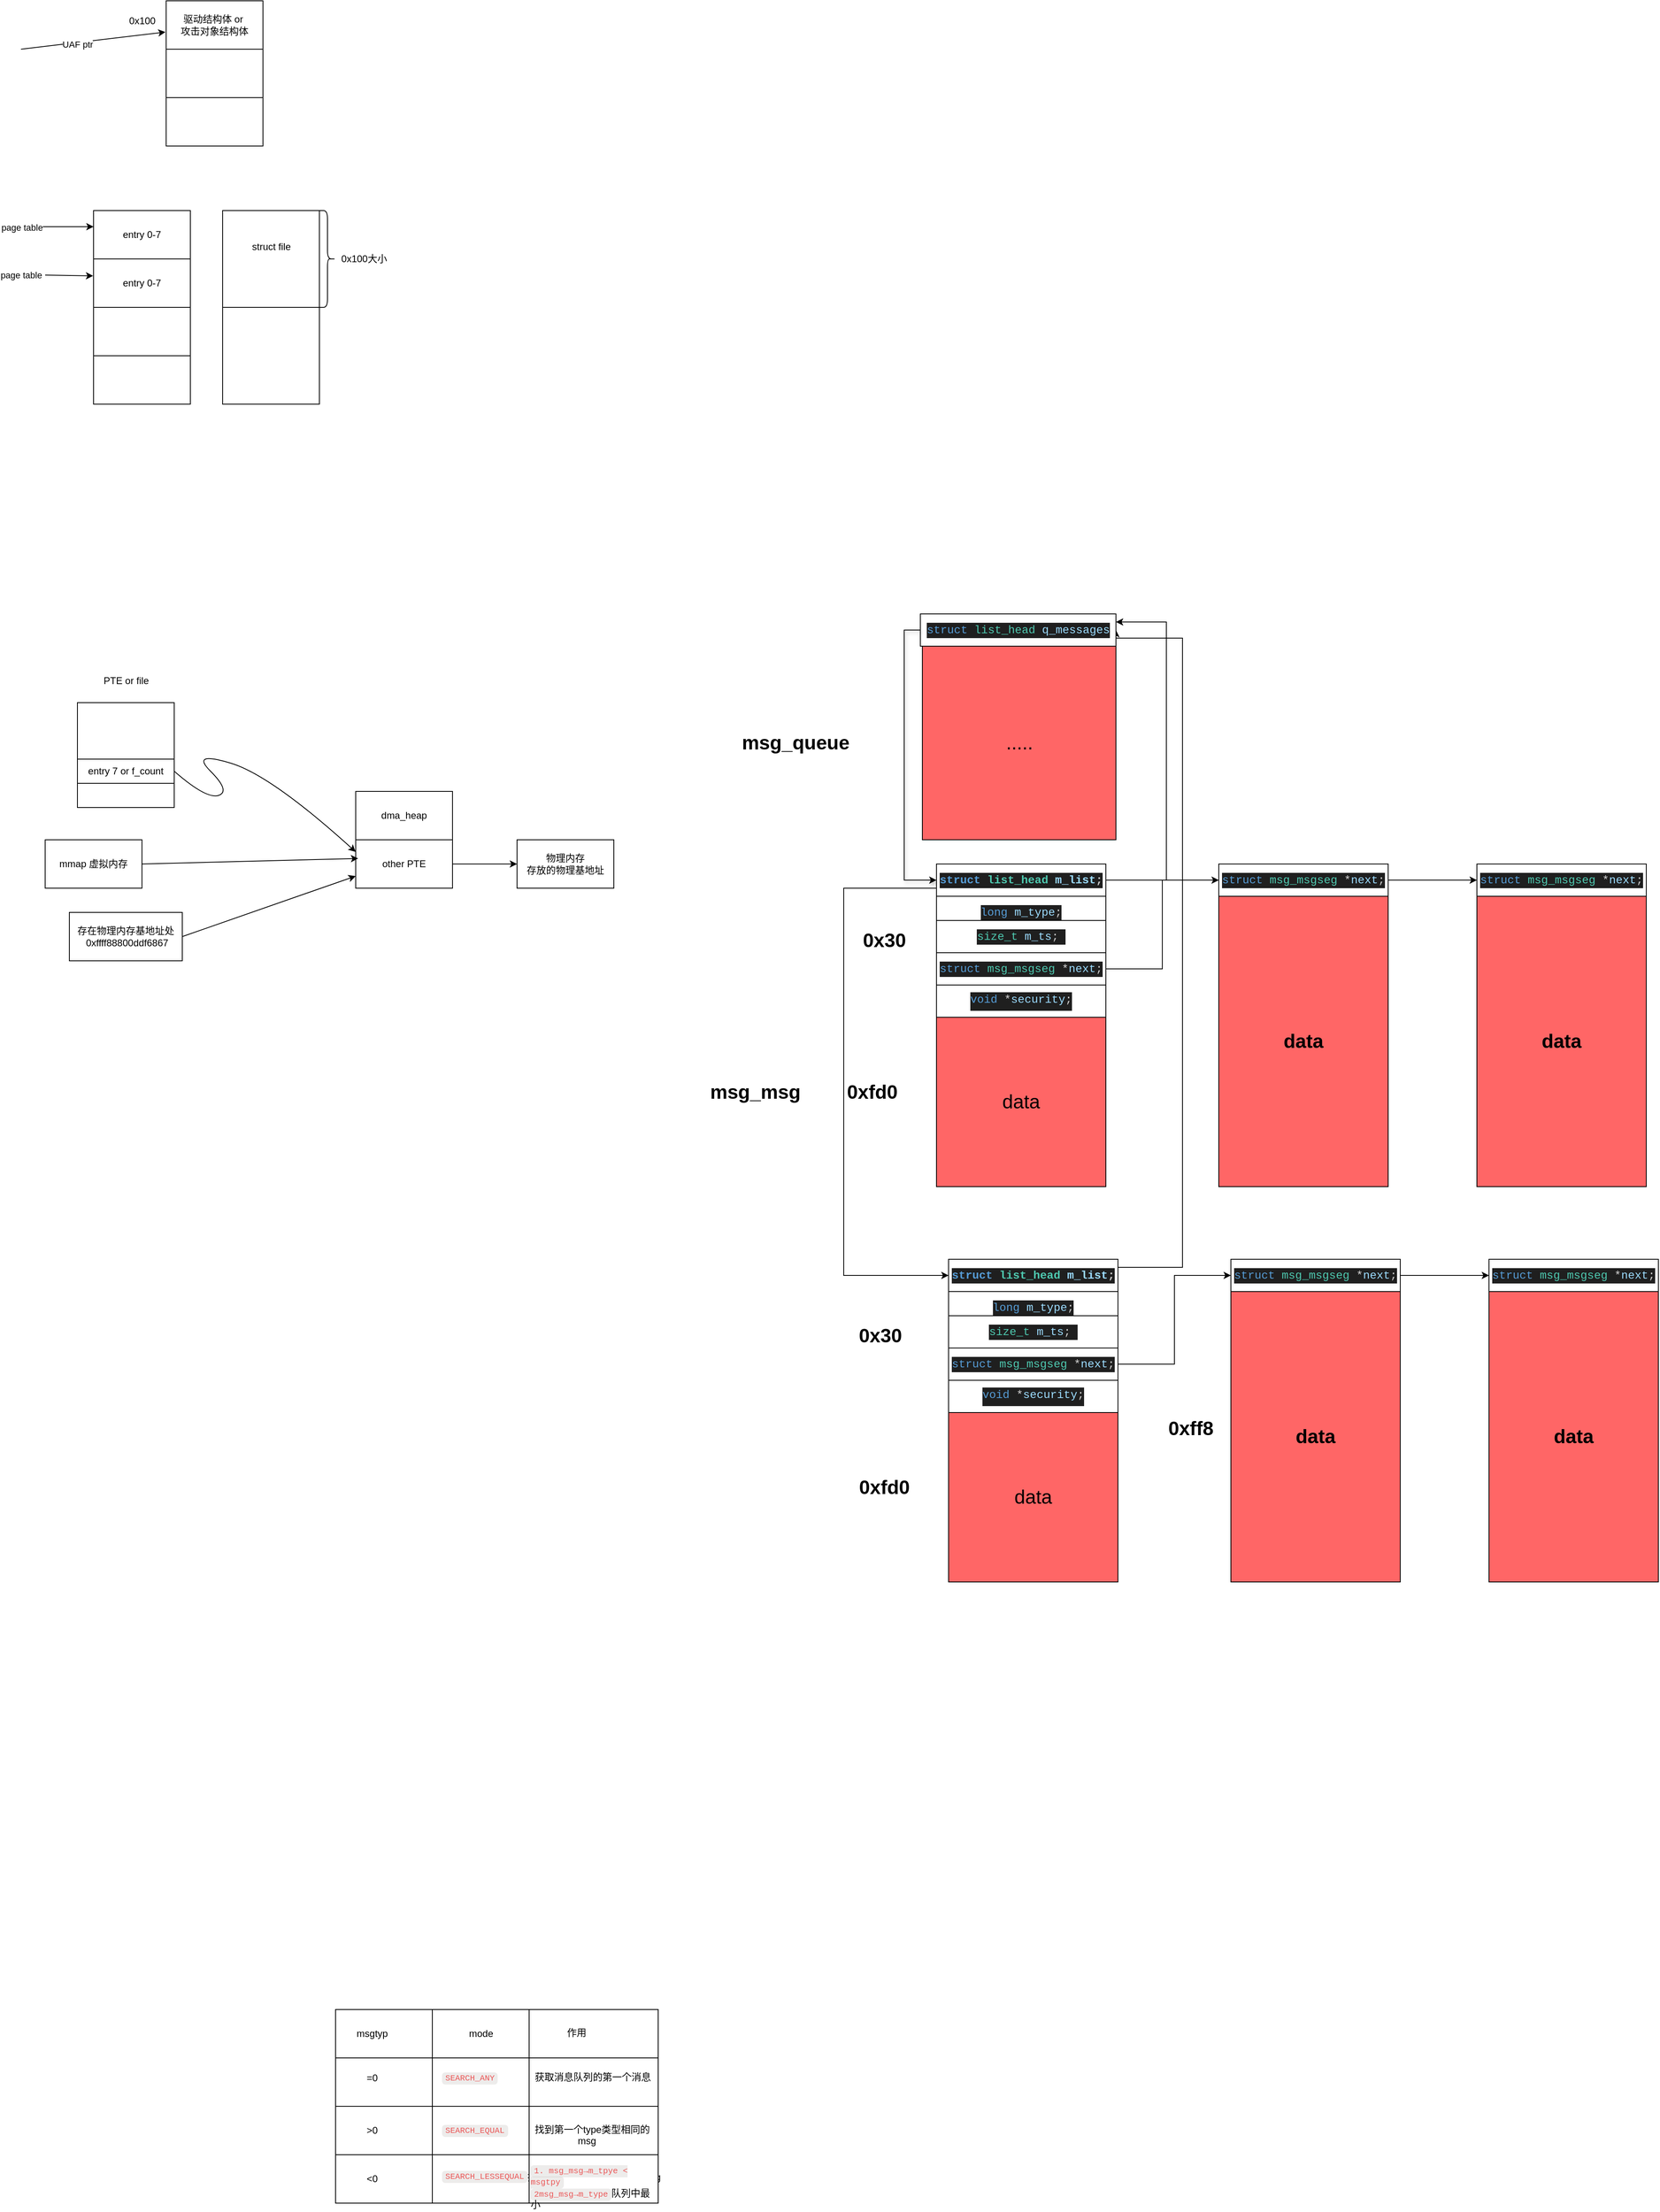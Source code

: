 <mxfile version="24.8.6">
  <diagram name="第 1 页" id="jtSVme3HzTJTa3GQ6p2B">
    <mxGraphModel dx="2294" dy="1502" grid="1" gridSize="10" guides="1" tooltips="1" connect="1" arrows="1" fold="1" page="1" pageScale="1" pageWidth="827" pageHeight="1169" math="0" shadow="0">
      <root>
        <mxCell id="0" />
        <mxCell id="1" parent="0" />
        <mxCell id="FZHJ4O8qWLm-vYG1RaeI-56" style="edgeStyle=orthogonalEdgeStyle;rounded=0;orthogonalLoop=1;jettySize=auto;html=1;exitX=1;exitY=0.25;exitDx=0;exitDy=0;entryX=1;entryY=0.5;entryDx=0;entryDy=0;" parent="1" source="FZHJ4O8qWLm-vYG1RaeI-4" target="FZHJ4O8qWLm-vYG1RaeI-50" edge="1">
          <mxGeometry relative="1" as="geometry">
            <Array as="points">
              <mxPoint x="200" y="450" />
              <mxPoint x="200" y="-330" />
              <mxPoint x="118" y="-330" />
            </Array>
          </mxGeometry>
        </mxCell>
        <mxCell id="FZHJ4O8qWLm-vYG1RaeI-4" value="&lt;div style=&quot;color: rgb(204, 204, 204); background-color: rgb(31, 31, 31); font-family: Consolas, &amp;quot;Courier New&amp;quot;, monospace; font-size: 14px; line-height: 19px; white-space: pre;&quot;&gt;&lt;b&gt;&lt;span style=&quot;color: rgb(86, 156, 214);&quot;&gt;struct&lt;/span&gt; &lt;span style=&quot;color: rgb(78, 201, 176);&quot;&gt;list_head&lt;/span&gt; &lt;span style=&quot;color: rgb(156, 220, 254);&quot;&gt;m_list&lt;/span&gt;;&lt;/b&gt;&lt;br&gt;&lt;/div&gt;" style="rounded=0;whiteSpace=wrap;html=1;" parent="1" vertex="1">
          <mxGeometry x="-90" y="440" width="210" height="40" as="geometry" />
        </mxCell>
        <mxCell id="FZHJ4O8qWLm-vYG1RaeI-10" value="&lt;h1&gt;&lt;span style=&quot;font-weight: normal;&quot;&gt;data&lt;/span&gt;&lt;/h1&gt;" style="whiteSpace=wrap;html=1;aspect=fixed;backgroundcolor=lightblue;fillColor=#FF6666;" parent="1" vertex="1">
          <mxGeometry x="-90" y="630" width="210" height="210" as="geometry" />
        </mxCell>
        <mxCell id="FZHJ4O8qWLm-vYG1RaeI-16" value="&lt;div style=&quot;color: rgb(204, 204, 204); background-color: rgb(31, 31, 31); font-family: Consolas, &amp;quot;Courier New&amp;quot;, monospace; font-size: 14px; line-height: 19px; white-space: pre;&quot;&gt;&lt;div style=&quot;line-height: 19px;&quot;&gt;&lt;span style=&quot;color: #569cd6;&quot;&gt;long&lt;/span&gt; &lt;span style=&quot;color: #9cdcfe;&quot;&gt;m_type&lt;/span&gt;;&lt;/div&gt;&lt;/div&gt;" style="rounded=0;whiteSpace=wrap;html=1;" parent="1" vertex="1">
          <mxGeometry x="-90" y="480" width="210" height="40" as="geometry" />
        </mxCell>
        <mxCell id="FZHJ4O8qWLm-vYG1RaeI-18" value="&lt;div style=&quot;color: rgb(204, 204, 204); background-color: rgb(31, 31, 31); font-family: Consolas, &amp;quot;Courier New&amp;quot;, monospace; font-size: 14px; line-height: 19px; white-space: pre;&quot;&gt;&lt;div style=&quot;line-height: 19px;&quot;&gt;&lt;div style=&quot;line-height: 19px;&quot;&gt;&lt;span style=&quot;color: #4ec9b0;&quot;&gt;size_t&lt;/span&gt; &lt;span style=&quot;color: #9cdcfe;&quot;&gt;m_ts&lt;/span&gt;;&lt;span style=&quot;color: #6a9955;&quot;&gt; &lt;/span&gt;&lt;/div&gt;&lt;/div&gt;&lt;/div&gt;" style="rounded=0;whiteSpace=wrap;html=1;" parent="1" vertex="1">
          <mxGeometry x="-90" y="510" width="210" height="40" as="geometry" />
        </mxCell>
        <mxCell id="FZHJ4O8qWLm-vYG1RaeI-22" style="edgeStyle=orthogonalEdgeStyle;rounded=0;orthogonalLoop=1;jettySize=auto;html=1;exitX=1;exitY=0.5;exitDx=0;exitDy=0;entryX=0;entryY=0.5;entryDx=0;entryDy=0;" parent="1" source="FZHJ4O8qWLm-vYG1RaeI-19" target="FZHJ4O8qWLm-vYG1RaeI-21" edge="1">
          <mxGeometry relative="1" as="geometry" />
        </mxCell>
        <mxCell id="FZHJ4O8qWLm-vYG1RaeI-19" value="&lt;div style=&quot;color: rgb(204, 204, 204); background-color: rgb(31, 31, 31); font-family: Consolas, &amp;quot;Courier New&amp;quot;, monospace; font-size: 14px; line-height: 19px; white-space: pre;&quot;&gt;&lt;span style=&quot;color: #569cd6;&quot;&gt;struct&lt;/span&gt; &lt;span style=&quot;color: #4ec9b0;&quot;&gt;msg_msgseg&lt;/span&gt; &lt;span style=&quot;color: #d4d4d4;&quot;&gt;*&lt;/span&gt;&lt;span style=&quot;color: #9cdcfe;&quot;&gt;next&lt;/span&gt;;&lt;/div&gt;" style="rounded=0;whiteSpace=wrap;html=1;" parent="1" vertex="1">
          <mxGeometry x="-90" y="550" width="210" height="40" as="geometry" />
        </mxCell>
        <mxCell id="FZHJ4O8qWLm-vYG1RaeI-20" value="&lt;div style=&quot;color: rgb(204, 204, 204); background-color: rgb(31, 31, 31); font-family: Consolas, &amp;quot;Courier New&amp;quot;, monospace; font-size: 14px; line-height: 19px; white-space: pre;&quot;&gt;&lt;span style=&quot;color: rgba(0, 0, 0, 0); font-family: monospace; font-size: 0px; text-align: start; white-space-collapse: collapse; background-color: rgb(251, 251, 251);&quot;&gt;%3CmxGraphModel%3E%3Croot%3E%3CmxCell%20id%3D%220%22%2F%3E%3CmxCell%20id%3D%221%22%20parent%3D%220%22%2F%3E%3CmxCell%20id%3D%222%22%20value%3D%22%26lt%3Bdiv%20style%3D%26quot%3Bcolor%3A%20rgb(204%2C%20204%2C%20204)%3B%20background-color%3A%20rgb(31%2C%2031%2C%2031)%3B%20font-family%3A%20Consolas%2C%20%26amp%3Bquot%3BCourier%20New%26amp%3Bquot%3B%2C%20monospace%3B%20font-size%3A%2014px%3B%20line-height%3A%2019px%3B%20white-space%3A%20pre%3B%26quot%3B%26gt%3B%26lt%3Bspan%20style%3D%26quot%3Bcolor%3A%20%23569cd6%3B%26quot%3B%26gt%3Bstruct%26lt%3B%2Fspan%26gt%3B%20%26lt%3Bspan%20style%3D%26quot%3Bcolor%3A%20%234ec9b0%3B%26quot%3B%26gt%3Bmsg_msgseg%26lt%3B%2Fspan%26gt%3B%20%26lt%3Bspan%20style%3D%26quot%3Bcolor%3A%20%23d4d4d4%3B%26quot%3B%26gt%3B*%26lt%3B%2Fspan%26gt%3B%26lt%3Bspan%20style%3D%26quot%3Bcolor%3A%20%239cdcfe%3B%26quot%3B%26gt%3Bnext%26lt%3B%2Fspan%26gt%3B%3B%26lt%3B%2Fdiv%26gt%3B%22%20style%3D%22rounded%3D0%3BwhiteSpace%3Dwrap%3Bhtml%3D1%3B%22%20vertex%3D%221%22%20parent%3D%221%22%3E%3CmxGeometry%20x%3D%22-90%22%20y%3D%22550%22%20width%3D%22210%22%20height%3D%2240%22%20as%3D%22geometry%22%2F%3E%3C%2FmxCell%3E%3C%2Froot%3E%3C%2FmxGraphModel%3E&lt;/span&gt;&lt;span style=&quot;color: rgb(86, 156, 214);&quot;&gt;void&lt;/span&gt; &lt;span style=&quot;color: rgb(212, 212, 212);&quot;&gt;*&lt;/span&gt;&lt;span style=&quot;color: rgb(156, 220, 254);&quot;&gt;security&lt;/span&gt;;&lt;/div&gt;" style="rounded=0;whiteSpace=wrap;html=1;" parent="1" vertex="1">
          <mxGeometry x="-90" y="590" width="210" height="40" as="geometry" />
        </mxCell>
        <mxCell id="FZHJ4O8qWLm-vYG1RaeI-31" style="edgeStyle=orthogonalEdgeStyle;rounded=0;orthogonalLoop=1;jettySize=auto;html=1;exitX=1;exitY=0.5;exitDx=0;exitDy=0;entryX=0;entryY=0.5;entryDx=0;entryDy=0;" parent="1" source="FZHJ4O8qWLm-vYG1RaeI-21" target="FZHJ4O8qWLm-vYG1RaeI-29" edge="1">
          <mxGeometry relative="1" as="geometry" />
        </mxCell>
        <mxCell id="FZHJ4O8qWLm-vYG1RaeI-21" value="&lt;div style=&quot;color: rgb(204, 204, 204); background-color: rgb(31, 31, 31); font-family: Consolas, &amp;quot;Courier New&amp;quot;, monospace; font-size: 14px; line-height: 19px; white-space: pre;&quot;&gt;&lt;div style=&quot;line-height: 19px;&quot;&gt;&lt;span style=&quot;color: #569cd6;&quot;&gt;struct&lt;/span&gt; &lt;span style=&quot;color: #4ec9b0;&quot;&gt;msg_msgseg&lt;/span&gt; &lt;span style=&quot;color: #d4d4d4;&quot;&gt;*&lt;/span&gt;&lt;span style=&quot;color: #9cdcfe;&quot;&gt;next&lt;/span&gt;;&lt;/div&gt;&lt;/div&gt;" style="rounded=0;whiteSpace=wrap;html=1;" parent="1" vertex="1">
          <mxGeometry x="260" y="440" width="210" height="40" as="geometry" />
        </mxCell>
        <mxCell id="FZHJ4O8qWLm-vYG1RaeI-23" value="&lt;h1&gt;data&lt;/h1&gt;" style="rounded=0;whiteSpace=wrap;html=1;fillColor=#FF6666;" parent="1" vertex="1">
          <mxGeometry x="260" y="480" width="210" height="360" as="geometry" />
        </mxCell>
        <mxCell id="FZHJ4O8qWLm-vYG1RaeI-26" value="&lt;h1&gt;0x30&lt;/h1&gt;" style="text;html=1;align=center;verticalAlign=middle;resizable=0;points=[];autosize=1;strokeColor=none;fillColor=none;" parent="1" vertex="1">
          <mxGeometry x="-215" y="500" width="80" height="70" as="geometry" />
        </mxCell>
        <mxCell id="FZHJ4O8qWLm-vYG1RaeI-28" value="&lt;h1&gt;0xfd0&lt;/h1&gt;" style="text;html=1;align=center;verticalAlign=middle;resizable=0;points=[];autosize=1;strokeColor=none;fillColor=none;" parent="1" vertex="1">
          <mxGeometry x="-215" y="688" width="90" height="70" as="geometry" />
        </mxCell>
        <mxCell id="FZHJ4O8qWLm-vYG1RaeI-29" value="&lt;div style=&quot;color: rgb(204, 204, 204); background-color: rgb(31, 31, 31); font-family: Consolas, &amp;quot;Courier New&amp;quot;, monospace; font-size: 14px; line-height: 19px; white-space: pre;&quot;&gt;&lt;div style=&quot;line-height: 19px;&quot;&gt;&lt;span style=&quot;color: #569cd6;&quot;&gt;struct&lt;/span&gt; &lt;span style=&quot;color: #4ec9b0;&quot;&gt;msg_msgseg&lt;/span&gt; &lt;span style=&quot;color: #d4d4d4;&quot;&gt;*&lt;/span&gt;&lt;span style=&quot;color: #9cdcfe;&quot;&gt;next&lt;/span&gt;;&lt;/div&gt;&lt;/div&gt;" style="rounded=0;whiteSpace=wrap;html=1;" parent="1" vertex="1">
          <mxGeometry x="580" y="440" width="210" height="40" as="geometry" />
        </mxCell>
        <mxCell id="FZHJ4O8qWLm-vYG1RaeI-30" value="&lt;h1&gt;data&lt;/h1&gt;" style="rounded=0;whiteSpace=wrap;html=1;fillColor=#FF6666;" parent="1" vertex="1">
          <mxGeometry x="580" y="480" width="210" height="360" as="geometry" />
        </mxCell>
        <mxCell id="FZHJ4O8qWLm-vYG1RaeI-47" style="edgeStyle=orthogonalEdgeStyle;rounded=0;orthogonalLoop=1;jettySize=auto;html=1;exitX=0;exitY=0.75;exitDx=0;exitDy=0;entryX=0;entryY=0.5;entryDx=0;entryDy=0;" parent="1" source="FZHJ4O8qWLm-vYG1RaeI-32" target="FZHJ4O8qWLm-vYG1RaeI-4" edge="1">
          <mxGeometry relative="1" as="geometry">
            <mxPoint x="-355" y="480" as="targetPoint" />
            <mxPoint x="-370.0" y="-40" as="sourcePoint" />
            <Array as="points">
              <mxPoint x="-220" y="-20" />
              <mxPoint x="-220" y="460" />
            </Array>
          </mxGeometry>
        </mxCell>
        <mxCell id="FZHJ4O8qWLm-vYG1RaeI-54" style="edgeStyle=orthogonalEdgeStyle;rounded=0;orthogonalLoop=1;jettySize=auto;html=1;exitX=1;exitY=0.5;exitDx=0;exitDy=0;entryX=1;entryY=0.25;entryDx=0;entryDy=0;" parent="1" source="FZHJ4O8qWLm-vYG1RaeI-32" target="FZHJ4O8qWLm-vYG1RaeI-50" edge="1">
          <mxGeometry relative="1" as="geometry">
            <Array as="points">
              <mxPoint x="180" y="-30" />
              <mxPoint x="180" y="-350" />
            </Array>
          </mxGeometry>
        </mxCell>
        <mxCell id="FZHJ4O8qWLm-vYG1RaeI-32" value="&lt;div style=&quot;color: rgb(204, 204, 204); background-color: rgb(31, 31, 31); font-family: Consolas, &amp;quot;Courier New&amp;quot;, monospace; font-size: 14px; line-height: 19px; white-space: pre;&quot;&gt;&lt;b&gt;&lt;span style=&quot;color: rgb(86, 156, 214);&quot;&gt;struct&lt;/span&gt; &lt;span style=&quot;color: rgb(78, 201, 176);&quot;&gt;list_head&lt;/span&gt; &lt;span style=&quot;color: rgb(156, 220, 254);&quot;&gt;m_list&lt;/span&gt;;&lt;/b&gt;&lt;br&gt;&lt;/div&gt;" style="rounded=0;whiteSpace=wrap;html=1;" parent="1" vertex="1">
          <mxGeometry x="-105" y="-50" width="210" height="40" as="geometry" />
        </mxCell>
        <mxCell id="FZHJ4O8qWLm-vYG1RaeI-33" value="&lt;h1&gt;&lt;span style=&quot;font-weight: normal;&quot;&gt;data&lt;/span&gt;&lt;/h1&gt;" style="whiteSpace=wrap;html=1;aspect=fixed;backgroundcolor=lightblue;fillColor=#FF6666;" parent="1" vertex="1">
          <mxGeometry x="-105" y="140" width="210" height="210" as="geometry" />
        </mxCell>
        <mxCell id="FZHJ4O8qWLm-vYG1RaeI-34" value="&lt;div style=&quot;color: rgb(204, 204, 204); background-color: rgb(31, 31, 31); font-family: Consolas, &amp;quot;Courier New&amp;quot;, monospace; font-size: 14px; line-height: 19px; white-space: pre;&quot;&gt;&lt;div style=&quot;line-height: 19px;&quot;&gt;&lt;span style=&quot;color: #569cd6;&quot;&gt;long&lt;/span&gt; &lt;span style=&quot;color: #9cdcfe;&quot;&gt;m_type&lt;/span&gt;;&lt;/div&gt;&lt;/div&gt;" style="rounded=0;whiteSpace=wrap;html=1;" parent="1" vertex="1">
          <mxGeometry x="-105" y="-10" width="210" height="40" as="geometry" />
        </mxCell>
        <mxCell id="FZHJ4O8qWLm-vYG1RaeI-35" value="&lt;div style=&quot;color: rgb(204, 204, 204); background-color: rgb(31, 31, 31); font-family: Consolas, &amp;quot;Courier New&amp;quot;, monospace; font-size: 14px; line-height: 19px; white-space: pre;&quot;&gt;&lt;div style=&quot;line-height: 19px;&quot;&gt;&lt;div style=&quot;line-height: 19px;&quot;&gt;&lt;span style=&quot;color: #4ec9b0;&quot;&gt;size_t&lt;/span&gt; &lt;span style=&quot;color: #9cdcfe;&quot;&gt;m_ts&lt;/span&gt;;&lt;span style=&quot;color: #6a9955;&quot;&gt; &lt;/span&gt;&lt;/div&gt;&lt;/div&gt;&lt;/div&gt;" style="rounded=0;whiteSpace=wrap;html=1;" parent="1" vertex="1">
          <mxGeometry x="-105" y="20" width="210" height="40" as="geometry" />
        </mxCell>
        <mxCell id="FZHJ4O8qWLm-vYG1RaeI-36" style="edgeStyle=orthogonalEdgeStyle;rounded=0;orthogonalLoop=1;jettySize=auto;html=1;exitX=1;exitY=0.5;exitDx=0;exitDy=0;entryX=0;entryY=0.5;entryDx=0;entryDy=0;" parent="1" source="FZHJ4O8qWLm-vYG1RaeI-37" target="FZHJ4O8qWLm-vYG1RaeI-40" edge="1">
          <mxGeometry relative="1" as="geometry" />
        </mxCell>
        <mxCell id="FZHJ4O8qWLm-vYG1RaeI-37" value="&lt;div style=&quot;color: rgb(204, 204, 204); background-color: rgb(31, 31, 31); font-family: Consolas, &amp;quot;Courier New&amp;quot;, monospace; font-size: 14px; line-height: 19px; white-space: pre;&quot;&gt;&lt;span style=&quot;color: #569cd6;&quot;&gt;struct&lt;/span&gt; &lt;span style=&quot;color: #4ec9b0;&quot;&gt;msg_msgseg&lt;/span&gt; &lt;span style=&quot;color: #d4d4d4;&quot;&gt;*&lt;/span&gt;&lt;span style=&quot;color: #9cdcfe;&quot;&gt;next&lt;/span&gt;;&lt;/div&gt;" style="rounded=0;whiteSpace=wrap;html=1;" parent="1" vertex="1">
          <mxGeometry x="-105" y="60" width="210" height="40" as="geometry" />
        </mxCell>
        <mxCell id="FZHJ4O8qWLm-vYG1RaeI-38" value="&lt;div style=&quot;color: rgb(204, 204, 204); background-color: rgb(31, 31, 31); font-family: Consolas, &amp;quot;Courier New&amp;quot;, monospace; font-size: 14px; line-height: 19px; white-space: pre;&quot;&gt;&lt;span style=&quot;color: rgba(0, 0, 0, 0); font-family: monospace; font-size: 0px; text-align: start; white-space-collapse: collapse; background-color: rgb(251, 251, 251);&quot;&gt;%3CmxGraphModel%3E%3Croot%3E%3CmxCell%20id%3D%220%22%2F%3E%3CmxCell%20id%3D%221%22%20parent%3D%220%22%2F%3E%3CmxCell%20id%3D%222%22%20value%3D%22%26lt%3Bdiv%20style%3D%26quot%3Bcolor%3A%20rgb(204%2C%20204%2C%20204)%3B%20background-color%3A%20rgb(31%2C%2031%2C%2031)%3B%20font-family%3A%20Consolas%2C%20%26amp%3Bquot%3BCourier%20New%26amp%3Bquot%3B%2C%20monospace%3B%20font-size%3A%2014px%3B%20line-height%3A%2019px%3B%20white-space%3A%20pre%3B%26quot%3B%26gt%3B%26lt%3Bspan%20style%3D%26quot%3Bcolor%3A%20%23569cd6%3B%26quot%3B%26gt%3Bstruct%26lt%3B%2Fspan%26gt%3B%20%26lt%3Bspan%20style%3D%26quot%3Bcolor%3A%20%234ec9b0%3B%26quot%3B%26gt%3Bmsg_msgseg%26lt%3B%2Fspan%26gt%3B%20%26lt%3Bspan%20style%3D%26quot%3Bcolor%3A%20%23d4d4d4%3B%26quot%3B%26gt%3B*%26lt%3B%2Fspan%26gt%3B%26lt%3Bspan%20style%3D%26quot%3Bcolor%3A%20%239cdcfe%3B%26quot%3B%26gt%3Bnext%26lt%3B%2Fspan%26gt%3B%3B%26lt%3B%2Fdiv%26gt%3B%22%20style%3D%22rounded%3D0%3BwhiteSpace%3Dwrap%3Bhtml%3D1%3B%22%20vertex%3D%221%22%20parent%3D%221%22%3E%3CmxGeometry%20x%3D%22-90%22%20y%3D%22550%22%20width%3D%22210%22%20height%3D%2240%22%20as%3D%22geometry%22%2F%3E%3C%2FmxCell%3E%3C%2Froot%3E%3C%2FmxGraphModel%3E&lt;/span&gt;&lt;span style=&quot;color: rgb(86, 156, 214);&quot;&gt;void&lt;/span&gt; &lt;span style=&quot;color: rgb(212, 212, 212);&quot;&gt;*&lt;/span&gt;&lt;span style=&quot;color: rgb(156, 220, 254);&quot;&gt;security&lt;/span&gt;;&lt;/div&gt;" style="rounded=0;whiteSpace=wrap;html=1;" parent="1" vertex="1">
          <mxGeometry x="-105" y="100" width="210" height="40" as="geometry" />
        </mxCell>
        <mxCell id="FZHJ4O8qWLm-vYG1RaeI-39" style="edgeStyle=orthogonalEdgeStyle;rounded=0;orthogonalLoop=1;jettySize=auto;html=1;exitX=1;exitY=0.5;exitDx=0;exitDy=0;entryX=0;entryY=0.5;entryDx=0;entryDy=0;" parent="1" source="FZHJ4O8qWLm-vYG1RaeI-40" target="FZHJ4O8qWLm-vYG1RaeI-45" edge="1">
          <mxGeometry relative="1" as="geometry" />
        </mxCell>
        <mxCell id="FZHJ4O8qWLm-vYG1RaeI-40" value="&lt;div style=&quot;color: rgb(204, 204, 204); background-color: rgb(31, 31, 31); font-family: Consolas, &amp;quot;Courier New&amp;quot;, monospace; font-size: 14px; line-height: 19px; white-space: pre;&quot;&gt;&lt;div style=&quot;line-height: 19px;&quot;&gt;&lt;span style=&quot;color: #569cd6;&quot;&gt;struct&lt;/span&gt; &lt;span style=&quot;color: #4ec9b0;&quot;&gt;msg_msgseg&lt;/span&gt; &lt;span style=&quot;color: #d4d4d4;&quot;&gt;*&lt;/span&gt;&lt;span style=&quot;color: #9cdcfe;&quot;&gt;next&lt;/span&gt;;&lt;/div&gt;&lt;/div&gt;" style="rounded=0;whiteSpace=wrap;html=1;" parent="1" vertex="1">
          <mxGeometry x="245" y="-50" width="210" height="40" as="geometry" />
        </mxCell>
        <mxCell id="FZHJ4O8qWLm-vYG1RaeI-41" value="&lt;h1&gt;data&lt;/h1&gt;" style="rounded=0;whiteSpace=wrap;html=1;fillColor=#FF6666;" parent="1" vertex="1">
          <mxGeometry x="245" y="-10" width="210" height="360" as="geometry" />
        </mxCell>
        <mxCell id="FZHJ4O8qWLm-vYG1RaeI-43" value="&lt;h1&gt;0x30&lt;/h1&gt;" style="text;html=1;align=center;verticalAlign=middle;resizable=0;points=[];autosize=1;strokeColor=none;fillColor=none;" parent="1" vertex="1">
          <mxGeometry x="-210" y="10" width="80" height="70" as="geometry" />
        </mxCell>
        <mxCell id="FZHJ4O8qWLm-vYG1RaeI-44" value="&lt;h1&gt;0xfd0&lt;/h1&gt;" style="text;html=1;align=center;verticalAlign=middle;resizable=0;points=[];autosize=1;strokeColor=none;fillColor=none;" parent="1" vertex="1">
          <mxGeometry x="-230" y="198" width="90" height="70" as="geometry" />
        </mxCell>
        <mxCell id="FZHJ4O8qWLm-vYG1RaeI-45" value="&lt;div style=&quot;color: rgb(204, 204, 204); background-color: rgb(31, 31, 31); font-family: Consolas, &amp;quot;Courier New&amp;quot;, monospace; font-size: 14px; line-height: 19px; white-space: pre;&quot;&gt;&lt;div style=&quot;line-height: 19px;&quot;&gt;&lt;span style=&quot;color: #569cd6;&quot;&gt;struct&lt;/span&gt; &lt;span style=&quot;color: #4ec9b0;&quot;&gt;msg_msgseg&lt;/span&gt; &lt;span style=&quot;color: #d4d4d4;&quot;&gt;*&lt;/span&gt;&lt;span style=&quot;color: #9cdcfe;&quot;&gt;next&lt;/span&gt;;&lt;/div&gt;&lt;/div&gt;" style="rounded=0;whiteSpace=wrap;html=1;" parent="1" vertex="1">
          <mxGeometry x="565" y="-50" width="210" height="40" as="geometry" />
        </mxCell>
        <mxCell id="FZHJ4O8qWLm-vYG1RaeI-46" value="&lt;h1&gt;data&lt;/h1&gt;" style="rounded=0;whiteSpace=wrap;html=1;fillColor=#FF6666;" parent="1" vertex="1">
          <mxGeometry x="565" y="-10" width="210" height="360" as="geometry" />
        </mxCell>
        <mxCell id="FZHJ4O8qWLm-vYG1RaeI-50" value="&lt;div style=&quot;color: rgb(204, 204, 204); background-color: rgb(31, 31, 31); font-family: Consolas, &amp;quot;Courier New&amp;quot;, monospace; font-size: 14px; line-height: 19px; white-space: pre;&quot;&gt;&lt;div style=&quot;line-height: 19px;&quot;&gt;&lt;span style=&quot;color: #569cd6;&quot;&gt;struct&lt;/span&gt; &lt;span style=&quot;color: #4ec9b0;&quot;&gt;list_head&lt;/span&gt; &lt;span style=&quot;color: #9cdcfe;&quot;&gt;q_messages&lt;/span&gt;&lt;/div&gt;&lt;/div&gt;" style="rounded=0;whiteSpace=wrap;html=1;" parent="1" vertex="1">
          <mxGeometry x="-125" y="-360" width="242.5" height="40" as="geometry" />
        </mxCell>
        <mxCell id="FZHJ4O8qWLm-vYG1RaeI-51" style="edgeStyle=orthogonalEdgeStyle;rounded=0;orthogonalLoop=1;jettySize=auto;html=1;entryX=0;entryY=0.5;entryDx=0;entryDy=0;exitX=0;exitY=0.5;exitDx=0;exitDy=0;fillColor=#FF6666;strokeColor=default;shadow=1;" parent="1" source="FZHJ4O8qWLm-vYG1RaeI-50" target="FZHJ4O8qWLm-vYG1RaeI-32" edge="1">
          <mxGeometry relative="1" as="geometry">
            <mxPoint x="-130.0" y="-70.0" as="targetPoint" />
          </mxGeometry>
        </mxCell>
        <mxCell id="FZHJ4O8qWLm-vYG1RaeI-57" value="&lt;h1&gt;&lt;span style=&quot;font-weight: 400;&quot;&gt;.....&lt;/span&gt;&lt;/h1&gt;" style="whiteSpace=wrap;html=1;backgroundcolor=lightblue;fillColor=#FF6666;" parent="1" vertex="1">
          <mxGeometry x="-122.5" y="-320" width="240" height="240" as="geometry" />
        </mxCell>
        <mxCell id="FZHJ4O8qWLm-vYG1RaeI-59" value="msg_queue" style="text;strokeColor=none;fillColor=none;html=1;fontSize=24;fontStyle=1;verticalAlign=middle;align=center;" parent="1" vertex="1">
          <mxGeometry x="-330" y="-220" width="100" height="40" as="geometry" />
        </mxCell>
        <mxCell id="FZHJ4O8qWLm-vYG1RaeI-62" value="&lt;h1&gt;msg_msg&lt;/h1&gt;" style="text;html=1;align=center;verticalAlign=middle;resizable=0;points=[];autosize=1;strokeColor=none;fillColor=none;" parent="1" vertex="1">
          <mxGeometry x="-400" y="198" width="140" height="70" as="geometry" />
        </mxCell>
        <mxCell id="FZHJ4O8qWLm-vYG1RaeI-63" value="0xff8" style="text;strokeColor=none;fillColor=none;html=1;fontSize=24;fontStyle=1;verticalAlign=middle;align=center;" parent="1" vertex="1">
          <mxGeometry x="160" y="630" width="100" height="40" as="geometry" />
        </mxCell>
        <mxCell id="r_F1wXpwfsaCavAWLfSl-55" value="" style="verticalLabelPosition=bottom;verticalAlign=top;html=1;shape=mxgraph.basic.rect;fillColor2=none;strokeWidth=1;size=20;indent=5;" parent="1" vertex="1">
          <mxGeometry x="-850" y="1370" width="120" height="60" as="geometry" />
        </mxCell>
        <mxCell id="r_F1wXpwfsaCavAWLfSl-56" value="&lt;div&gt;&lt;br&gt;&lt;/div&gt;" style="verticalLabelPosition=bottom;verticalAlign=top;html=1;shape=mxgraph.basic.rect;fillColor2=none;strokeWidth=1;size=20;indent=5;" parent="1" vertex="1">
          <mxGeometry x="-850" y="1430" width="120" height="60" as="geometry" />
        </mxCell>
        <mxCell id="r_F1wXpwfsaCavAWLfSl-57" value="" style="verticalLabelPosition=bottom;verticalAlign=top;html=1;shape=mxgraph.basic.rect;fillColor2=none;strokeWidth=1;size=20;indent=5;" parent="1" vertex="1">
          <mxGeometry x="-730" y="1370" width="120" height="60" as="geometry" />
        </mxCell>
        <mxCell id="r_F1wXpwfsaCavAWLfSl-58" value="" style="verticalLabelPosition=bottom;verticalAlign=top;html=1;shape=mxgraph.basic.rect;fillColor2=none;strokeWidth=1;size=20;indent=5;" parent="1" vertex="1">
          <mxGeometry x="-730" y="1430" width="120" height="60" as="geometry" />
        </mxCell>
        <mxCell id="r_F1wXpwfsaCavAWLfSl-63" value="" style="verticalLabelPosition=bottom;verticalAlign=top;html=1;shape=mxgraph.basic.rect;fillColor2=none;strokeWidth=1;size=20;indent=5;" parent="1" vertex="1">
          <mxGeometry x="-850" y="1490" width="120" height="60" as="geometry" />
        </mxCell>
        <mxCell id="r_F1wXpwfsaCavAWLfSl-64" value="" style="verticalLabelPosition=bottom;verticalAlign=top;html=1;shape=mxgraph.basic.rect;fillColor2=none;strokeWidth=1;size=20;indent=5;" parent="1" vertex="1">
          <mxGeometry x="-850" y="1550" width="120" height="60" as="geometry" />
        </mxCell>
        <mxCell id="r_F1wXpwfsaCavAWLfSl-65" value="&#xa;&lt;span class=&quot;notion-enable-hover&quot; spellcheck=&quot;false&quot; data-token-index=&quot;0&quot; style=&quot;font-family:&amp;quot;SFMono-Regular&amp;quot;, Menlo, Consolas, &amp;quot;PT Mono&amp;quot;, &amp;quot;Liberation Mono&amp;quot;, Courier, monospace;line-height:normal;background:rgba(135,131,120,.15);color:#EB5757;border-radius:4px;font-size:85%;padding:0.2em 0.4em&quot;&gt;SEARCH_LESSEQUAL&lt;/span&gt;&#xa;&#xa;" style="verticalLabelPosition=bottom;verticalAlign=top;html=1;shape=mxgraph.basic.rect;fillColor2=none;strokeWidth=1;size=20;indent=5;" parent="1" vertex="1">
          <mxGeometry x="-730" y="1490" width="120" height="60" as="geometry" />
        </mxCell>
        <mxCell id="r_F1wXpwfsaCavAWLfSl-66" value="" style="verticalLabelPosition=bottom;verticalAlign=top;html=1;shape=mxgraph.basic.rect;fillColor2=none;strokeWidth=1;size=20;indent=5;" parent="1" vertex="1">
          <mxGeometry x="-730" y="1550" width="120" height="60" as="geometry" />
        </mxCell>
        <mxCell id="r_F1wXpwfsaCavAWLfSl-67" value="" style="verticalLabelPosition=bottom;verticalAlign=top;html=1;shape=mxgraph.basic.rect;fillColor2=none;strokeWidth=1;size=20;indent=5;" parent="1" vertex="1">
          <mxGeometry x="-610" y="1370" width="160" height="60" as="geometry" />
        </mxCell>
        <mxCell id="r_F1wXpwfsaCavAWLfSl-68" value="" style="verticalLabelPosition=bottom;verticalAlign=top;html=1;shape=mxgraph.basic.rect;fillColor2=none;strokeWidth=1;size=20;indent=5;" parent="1" vertex="1">
          <mxGeometry x="-610" y="1430" width="160" height="60" as="geometry" />
        </mxCell>
        <mxCell id="r_F1wXpwfsaCavAWLfSl-71" value="&#xa;找到第一个type类型相同的msg&#xa;&#xa;" style="verticalLabelPosition=bottom;verticalAlign=top;html=1;shape=mxgraph.basic.rect;fillColor2=none;strokeWidth=1;size=20;indent=5;" parent="1" vertex="1">
          <mxGeometry x="-610" y="1490" width="160" height="60" as="geometry" />
        </mxCell>
        <mxCell id="r_F1wXpwfsaCavAWLfSl-72" value="" style="verticalLabelPosition=bottom;verticalAlign=top;html=1;shape=mxgraph.basic.rect;fillColor2=none;strokeWidth=1;size=20;indent=5;" parent="1" vertex="1">
          <mxGeometry x="-610" y="1550" width="160" height="60" as="geometry" />
        </mxCell>
        <mxCell id="r_F1wXpwfsaCavAWLfSl-75" value="msgtyp" style="text;html=1;align=center;verticalAlign=middle;resizable=0;points=[];autosize=1;strokeColor=none;fillColor=none;" parent="1" vertex="1">
          <mxGeometry x="-835" y="1385" width="60" height="30" as="geometry" />
        </mxCell>
        <mxCell id="r_F1wXpwfsaCavAWLfSl-76" value="=0" style="text;html=1;align=center;verticalAlign=middle;resizable=0;points=[];autosize=1;strokeColor=none;fillColor=none;" parent="1" vertex="1">
          <mxGeometry x="-825" y="1440" width="40" height="30" as="geometry" />
        </mxCell>
        <mxCell id="r_F1wXpwfsaCavAWLfSl-78" value="&amp;lt;0" style="text;html=1;align=center;verticalAlign=middle;resizable=0;points=[];autosize=1;strokeColor=none;fillColor=none;" parent="1" vertex="1">
          <mxGeometry x="-825" y="1565" width="40" height="30" as="geometry" />
        </mxCell>
        <mxCell id="r_F1wXpwfsaCavAWLfSl-80" value="&amp;gt;0" style="text;html=1;align=center;verticalAlign=middle;resizable=0;points=[];autosize=1;strokeColor=none;fillColor=none;" parent="1" vertex="1">
          <mxGeometry x="-825" y="1505" width="40" height="30" as="geometry" />
        </mxCell>
        <mxCell id="r_F1wXpwfsaCavAWLfSl-82" value="mode" style="text;html=1;align=center;verticalAlign=middle;resizable=0;points=[];autosize=1;strokeColor=none;fillColor=none;" parent="1" vertex="1">
          <mxGeometry x="-695" y="1385" width="50" height="30" as="geometry" />
        </mxCell>
        <mxCell id="r_F1wXpwfsaCavAWLfSl-83" value="&lt;span class=&quot;notion-enable-hover&quot; spellcheck=&quot;false&quot; data-token-index=&quot;0&quot; style=&quot;font-family:&amp;quot;SFMono-Regular&amp;quot;, Menlo, Consolas, &amp;quot;PT Mono&amp;quot;, &amp;quot;Liberation Mono&amp;quot;, Courier, monospace;line-height:normal;background:rgba(135,131,120,.15);color:#EB5757;border-radius:4px;font-size:85%;padding:0.2em 0.4em&quot;&gt;SEARCH_ANY&lt;/span&gt;" style="text;whiteSpace=wrap;html=1;" parent="1" vertex="1">
          <mxGeometry x="-720" y="1440" width="110" height="40" as="geometry" />
        </mxCell>
        <mxCell id="r_F1wXpwfsaCavAWLfSl-84" value="&lt;span class=&quot;notion-enable-hover&quot; spellcheck=&quot;false&quot; data-token-index=&quot;0&quot; style=&quot;font-family:&amp;quot;SFMono-Regular&amp;quot;, Menlo, Consolas, &amp;quot;PT Mono&amp;quot;, &amp;quot;Liberation Mono&amp;quot;, Courier, monospace;line-height:normal;background:rgba(135,131,120,.15);color:#EB5757;border-radius:4px;font-size:85%;padding:0.2em 0.4em&quot;&gt;SEARCH_EQUAL&lt;/span&gt;" style="text;whiteSpace=wrap;html=1;" parent="1" vertex="1">
          <mxGeometry x="-720" y="1505" width="130" height="40" as="geometry" />
        </mxCell>
        <mxCell id="r_F1wXpwfsaCavAWLfSl-85" value="&lt;blockquote&gt;&lt;span style=&quot;font-family:&amp;quot;SFMono-Regular&amp;quot;, Menlo, Consolas, &amp;quot;PT Mono&amp;quot;, &amp;quot;Liberation Mono&amp;quot;, Courier, monospace;line-height:normal;background:rgba(135,131,120,.15);color:#EB5757;border-radius:4px;font-size:85%;padding:0.2em 0.4em&quot; data-token-index=&quot;0&quot; spellcheck=&quot;false&quot; class=&quot;notion-enable-hover&quot;&gt;SEARCH_LESSEQUAL&lt;/span&gt;&lt;/blockquote&gt;" style="text;whiteSpace=wrap;html=1;" parent="1" vertex="1">
          <mxGeometry x="-760" y="1550" width="130" height="40" as="geometry" />
        </mxCell>
        <mxCell id="r_F1wXpwfsaCavAWLfSl-87" value="获取消息队列的第一个消息" style="text;whiteSpace=wrap;html=1;" parent="1" vertex="1">
          <mxGeometry x="-605" y="1440" width="150" height="40" as="geometry" />
        </mxCell>
        <mxCell id="r_F1wXpwfsaCavAWLfSl-88" value="作用" style="text;whiteSpace=wrap;html=1;" parent="1" vertex="1">
          <mxGeometry x="-565" y="1385" width="180" height="40" as="geometry" />
        </mxCell>
        <mxCell id="r_F1wXpwfsaCavAWLfSl-89" value="找到第一个type类型相同的&amp;nbsp; &lt;span style=&quot;white-space: pre;&quot;&gt;&#x9;&lt;/span&gt;&lt;span style=&quot;white-space: pre;&quot;&gt;&#x9;&lt;/span&gt;msg" style="text;whiteSpace=wrap;html=1;" parent="1" vertex="1">
          <mxGeometry x="-605" y="1505" width="150" height="40" as="geometry" />
        </mxCell>
        <mxCell id="r_F1wXpwfsaCavAWLfSl-90" value="&lt;span style=&quot;font-family:&amp;quot;SFMono-Regular&amp;quot;, Menlo, Consolas, &amp;quot;PT Mono&amp;quot;, &amp;quot;Liberation Mono&amp;quot;, Courier, monospace;line-height:normal;background:rgba(135,131,120,.15);color:#EB5757;border-radius:4px;font-size:85%;padding:0.2em 0.4em&quot; data-token-index=&quot;0&quot; spellcheck=&quot;false&quot; class=&quot;notion-enable-hover&quot;&gt;1. msg_msg→m_tpye &amp;lt; msgtpy&lt;/span&gt; &lt;br&gt;&lt;span style=&quot;font-family:&amp;quot;SFMono-Regular&amp;quot;, Menlo, Consolas, &amp;quot;PT Mono&amp;quot;, &amp;quot;Liberation Mono&amp;quot;, Courier, monospace;line-height:normal;background:rgba(135,131,120,.15);color:#EB5757;border-radius:4px;font-size:85%;padding:0.2em 0.4em&quot; data-token-index=&quot;2&quot; spellcheck=&quot;false&quot; class=&quot;notion-enable-hover&quot;&gt;2msg_msg→m_type&lt;/span&gt;队列中最小" style="text;whiteSpace=wrap;html=1;" parent="1" vertex="1">
          <mxGeometry x="-610" y="1555" width="160" height="40" as="geometry" />
        </mxCell>
        <mxCell id="0zMh5kCgYp-jlmpZR99a-1" value="entry 0-7" style="rounded=0;whiteSpace=wrap;html=1;" parent="1" vertex="1">
          <mxGeometry x="-1150" y="-860" width="120" height="60" as="geometry" />
        </mxCell>
        <mxCell id="0zMh5kCgYp-jlmpZR99a-2" value="entry 0-7" style="rounded=0;whiteSpace=wrap;html=1;" parent="1" vertex="1">
          <mxGeometry x="-1150" y="-800" width="120" height="60" as="geometry" />
        </mxCell>
        <mxCell id="0zMh5kCgYp-jlmpZR99a-3" value="" style="rounded=0;whiteSpace=wrap;html=1;" parent="1" vertex="1">
          <mxGeometry x="-1150" y="-740" width="120" height="60" as="geometry" />
        </mxCell>
        <mxCell id="0zMh5kCgYp-jlmpZR99a-4" value="" style="rounded=0;whiteSpace=wrap;html=1;" parent="1" vertex="1">
          <mxGeometry x="-1150" y="-680" width="120" height="60" as="geometry" />
        </mxCell>
        <mxCell id="0zMh5kCgYp-jlmpZR99a-5" value="" style="rounded=0;whiteSpace=wrap;html=1;" parent="1" vertex="1">
          <mxGeometry x="-990" y="-860" width="120" height="120" as="geometry" />
        </mxCell>
        <mxCell id="0zMh5kCgYp-jlmpZR99a-6" value="struct file" style="text;html=1;align=center;verticalAlign=middle;resizable=0;points=[];autosize=1;strokeColor=none;fillColor=none;" parent="1" vertex="1">
          <mxGeometry x="-965" y="-830" width="70" height="30" as="geometry" />
        </mxCell>
        <mxCell id="0zMh5kCgYp-jlmpZR99a-7" value="" style="endArrow=classic;html=1;rounded=0;" parent="1" edge="1">
          <mxGeometry width="50" height="50" relative="1" as="geometry">
            <mxPoint x="-1220" y="-840" as="sourcePoint" />
            <mxPoint x="-1150" y="-840" as="targetPoint" />
          </mxGeometry>
        </mxCell>
        <mxCell id="0zMh5kCgYp-jlmpZR99a-8" value="page table" style="edgeLabel;html=1;align=center;verticalAlign=middle;resizable=0;points=[];" parent="0zMh5kCgYp-jlmpZR99a-7" vertex="1" connectable="0">
          <mxGeometry x="-0.418" y="-1" relative="1" as="geometry">
            <mxPoint x="-40" as="offset" />
          </mxGeometry>
        </mxCell>
        <mxCell id="0zMh5kCgYp-jlmpZR99a-9" value="" style="shape=curlyBracket;whiteSpace=wrap;html=1;rounded=1;flipH=1;labelPosition=right;verticalLabelPosition=middle;align=left;verticalAlign=middle;" parent="1" vertex="1">
          <mxGeometry x="-870" y="-860" width="20" height="120" as="geometry" />
        </mxCell>
        <mxCell id="0zMh5kCgYp-jlmpZR99a-10" value="0x100大小" style="text;html=1;align=center;verticalAlign=middle;resizable=0;points=[];autosize=1;strokeColor=none;fillColor=none;" parent="1" vertex="1">
          <mxGeometry x="-855" y="-815" width="80" height="30" as="geometry" />
        </mxCell>
        <mxCell id="0zMh5kCgYp-jlmpZR99a-12" value="page table" style="edgeLabel;html=1;align=center;verticalAlign=middle;resizable=0;points=[];" parent="1" vertex="1" connectable="0">
          <mxGeometry x="-1240.004" y="-780" as="geometry" />
        </mxCell>
        <mxCell id="0zMh5kCgYp-jlmpZR99a-15" value="" style="endArrow=classic;html=1;rounded=0;entryX=-0.004;entryY=0.35;entryDx=0;entryDy=0;entryPerimeter=0;" parent="1" target="0zMh5kCgYp-jlmpZR99a-2" edge="1">
          <mxGeometry width="50" height="50" relative="1" as="geometry">
            <mxPoint x="-1210" y="-780" as="sourcePoint" />
            <mxPoint x="-1170" y="-810" as="targetPoint" />
          </mxGeometry>
        </mxCell>
        <mxCell id="0zMh5kCgYp-jlmpZR99a-17" value="" style="rounded=0;whiteSpace=wrap;html=1;" parent="1" vertex="1">
          <mxGeometry x="-990" y="-740" width="120" height="120" as="geometry" />
        </mxCell>
        <mxCell id="0zMh5kCgYp-jlmpZR99a-18" value="" style="whiteSpace=wrap;html=1;" parent="1" vertex="1">
          <mxGeometry x="-1170" y="-250" width="120" height="130" as="geometry" />
        </mxCell>
        <mxCell id="0zMh5kCgYp-jlmpZR99a-19" value="entry 7 or f_count" style="whiteSpace=wrap;html=1;" parent="1" vertex="1">
          <mxGeometry x="-1170" y="-180" width="120" height="30" as="geometry" />
        </mxCell>
        <mxCell id="0zMh5kCgYp-jlmpZR99a-20" value="PTE or file" style="text;html=1;align=center;verticalAlign=middle;resizable=0;points=[];autosize=1;strokeColor=none;fillColor=none;" parent="1" vertex="1">
          <mxGeometry x="-1150" y="-292" width="80" height="30" as="geometry" />
        </mxCell>
        <mxCell id="0zMh5kCgYp-jlmpZR99a-30" style="edgeStyle=orthogonalEdgeStyle;rounded=0;orthogonalLoop=1;jettySize=auto;html=1;exitX=1;exitY=0.5;exitDx=0;exitDy=0;entryX=0;entryY=0.5;entryDx=0;entryDy=0;" parent="1" source="0zMh5kCgYp-jlmpZR99a-22" target="0zMh5kCgYp-jlmpZR99a-31" edge="1">
          <mxGeometry relative="1" as="geometry">
            <mxPoint x="-635" y="-50.103" as="targetPoint" />
          </mxGeometry>
        </mxCell>
        <mxCell id="0zMh5kCgYp-jlmpZR99a-22" value="other PTE" style="whiteSpace=wrap;html=1;" parent="1" vertex="1">
          <mxGeometry x="-825" y="-80" width="120" height="60" as="geometry" />
        </mxCell>
        <mxCell id="0zMh5kCgYp-jlmpZR99a-24" value="" style="curved=1;endArrow=classic;html=1;rounded=0;exitX=1;exitY=0.5;exitDx=0;exitDy=0;entryX=0;entryY=0.25;entryDx=0;entryDy=0;" parent="1" source="0zMh5kCgYp-jlmpZR99a-19" target="0zMh5kCgYp-jlmpZR99a-22" edge="1">
          <mxGeometry width="50" height="50" relative="1" as="geometry">
            <mxPoint x="-1030" y="-140" as="sourcePoint" />
            <mxPoint x="-980" y="-190" as="targetPoint" />
            <Array as="points">
              <mxPoint x="-1010" y="-130" />
              <mxPoint x="-980" y="-140" />
              <mxPoint x="-1030" y="-190" />
              <mxPoint x="-930" y="-160" />
            </Array>
          </mxGeometry>
        </mxCell>
        <mxCell id="0zMh5kCgYp-jlmpZR99a-25" value="dma_heap" style="whiteSpace=wrap;html=1;" parent="1" vertex="1">
          <mxGeometry x="-825" y="-140" width="120" height="60" as="geometry" />
        </mxCell>
        <mxCell id="0zMh5kCgYp-jlmpZR99a-26" value="mmap 虚拟内存" style="whiteSpace=wrap;html=1;" parent="1" vertex="1">
          <mxGeometry x="-1210" y="-80" width="120" height="60" as="geometry" />
        </mxCell>
        <mxCell id="0zMh5kCgYp-jlmpZR99a-29" value="" style="endArrow=classic;html=1;rounded=0;exitX=1;exitY=0.5;exitDx=0;exitDy=0;entryX=0.025;entryY=0.386;entryDx=0;entryDy=0;entryPerimeter=0;" parent="1" source="0zMh5kCgYp-jlmpZR99a-26" target="0zMh5kCgYp-jlmpZR99a-22" edge="1">
          <mxGeometry width="50" height="50" relative="1" as="geometry">
            <mxPoint x="-1090" as="sourcePoint" />
            <mxPoint x="-1040" y="-50" as="targetPoint" />
          </mxGeometry>
        </mxCell>
        <mxCell id="0zMh5kCgYp-jlmpZR99a-31" value="物理内存&lt;br&gt;存放的物理基地址" style="whiteSpace=wrap;html=1;" parent="1" vertex="1">
          <mxGeometry x="-625" y="-80" width="120" height="60" as="geometry" />
        </mxCell>
        <mxCell id="0zMh5kCgYp-jlmpZR99a-33" value="存在物理内存基地址处&lt;br&gt;&amp;nbsp;0xffff88800ddf6867" style="whiteSpace=wrap;html=1;" parent="1" vertex="1">
          <mxGeometry x="-1180" y="10" width="140" height="60" as="geometry" />
        </mxCell>
        <mxCell id="0zMh5kCgYp-jlmpZR99a-36" value="" style="endArrow=classic;html=1;rounded=0;exitX=1;exitY=0.5;exitDx=0;exitDy=0;entryX=0;entryY=0.75;entryDx=0;entryDy=0;" parent="1" source="0zMh5kCgYp-jlmpZR99a-33" target="0zMh5kCgYp-jlmpZR99a-22" edge="1">
          <mxGeometry width="50" height="50" relative="1" as="geometry">
            <mxPoint x="-980" y="40" as="sourcePoint" />
            <mxPoint x="-930" y="-10" as="targetPoint" />
          </mxGeometry>
        </mxCell>
        <mxCell id="XCls_2_yeazEjrRpK7aP-1" value="驱动结构体 or&amp;nbsp;&lt;br&gt;攻击对象结构体" style="rounded=0;whiteSpace=wrap;html=1;" vertex="1" parent="1">
          <mxGeometry x="-1060" y="-1120" width="120" height="60" as="geometry" />
        </mxCell>
        <mxCell id="XCls_2_yeazEjrRpK7aP-2" value="" style="rounded=0;whiteSpace=wrap;html=1;" vertex="1" parent="1">
          <mxGeometry x="-1060" y="-1060" width="120" height="60" as="geometry" />
        </mxCell>
        <mxCell id="XCls_2_yeazEjrRpK7aP-3" value="" style="rounded=0;whiteSpace=wrap;html=1;" vertex="1" parent="1">
          <mxGeometry x="-1060" y="-1000" width="120" height="60" as="geometry" />
        </mxCell>
        <mxCell id="XCls_2_yeazEjrRpK7aP-4" value="" style="endArrow=classic;html=1;rounded=0;entryX=-0.007;entryY=0.645;entryDx=0;entryDy=0;entryPerimeter=0;" edge="1" parent="1" target="XCls_2_yeazEjrRpK7aP-1">
          <mxGeometry width="50" height="50" relative="1" as="geometry">
            <mxPoint x="-1240" y="-1060" as="sourcePoint" />
            <mxPoint x="-1190" y="-1110" as="targetPoint" />
          </mxGeometry>
        </mxCell>
        <mxCell id="XCls_2_yeazEjrRpK7aP-5" value="UAF ptr" style="edgeLabel;html=1;align=center;verticalAlign=middle;resizable=0;points=[];" vertex="1" connectable="0" parent="XCls_2_yeazEjrRpK7aP-4">
          <mxGeometry x="-0.231" y="-2" relative="1" as="geometry">
            <mxPoint as="offset" />
          </mxGeometry>
        </mxCell>
        <mxCell id="XCls_2_yeazEjrRpK7aP-6" value="0x100" style="text;html=1;align=center;verticalAlign=middle;resizable=0;points=[];autosize=1;strokeColor=none;fillColor=none;" vertex="1" parent="1">
          <mxGeometry x="-1120" y="-1110" width="60" height="30" as="geometry" />
        </mxCell>
      </root>
    </mxGraphModel>
  </diagram>
</mxfile>
